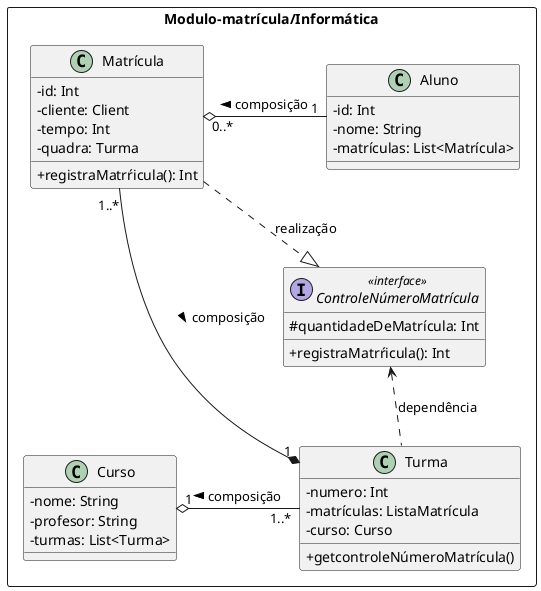 @startuml matriculaInformatica
skinparam ClassAttributeIconSize 0

package Modulo-matrícula/Informática <<Rectangle>> {

    class Aluno {
    - id: Int
    - nome: String
    - matrículas: List<Matrícula>
  }

  Aluno "1" -l-o "0..*" Matrícula: composição >

  class Matrícula {
    - id: Int
    - cliente: Client
    - tempo: Int
    - quadra: Turma
    + registraMatrŕicula(): Int
  }

  Matrícula ..|> ControleNúmeroMatrícula: realização


  interface ControleNúmeroMatrícula <<interface>> {
    # quantidadeDeMatrícula: Int
    + registraMatrŕicula(): Int
  }

  ControleNúmeroMatrícula <.. Turma: dependência

  Matrícula "1..*" --* "1" Turma: composição >

  class Turma {
    - numero: Int
    - matrículas: ListaMatrícula
    - curso: Curso
    + getcontroleNúmeroMatrícula()
  }

  Turma "1..*"  -l-o "1" Curso: composição >

  class Curso {
    - nome: String
    - profesor: String
    - turmas: List<Turma>
  }

}
@enduml